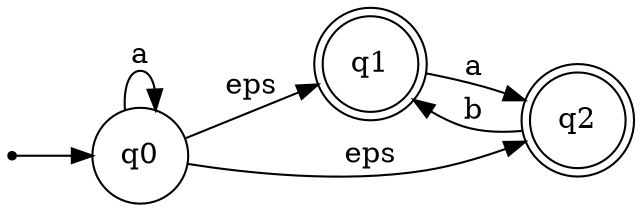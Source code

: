 digraph nea_1 {
    rankdir=LR;
    size="8,5"

    node [shape = doublecircle]; q1;
    node [shape = doublecircle]; q2;
    node [shape = point ]; qi

    node [shape = circle];
    qi -> q0;
    q0 -> q0 [ label = "a" ];
    q0 -> q1 [ label = "eps" ];
    q1 -> q2  [ label = "a" ];
    q2 -> q1 [ label = "b" ];
    q0 -> q2 [ label = "eps" ];
}
